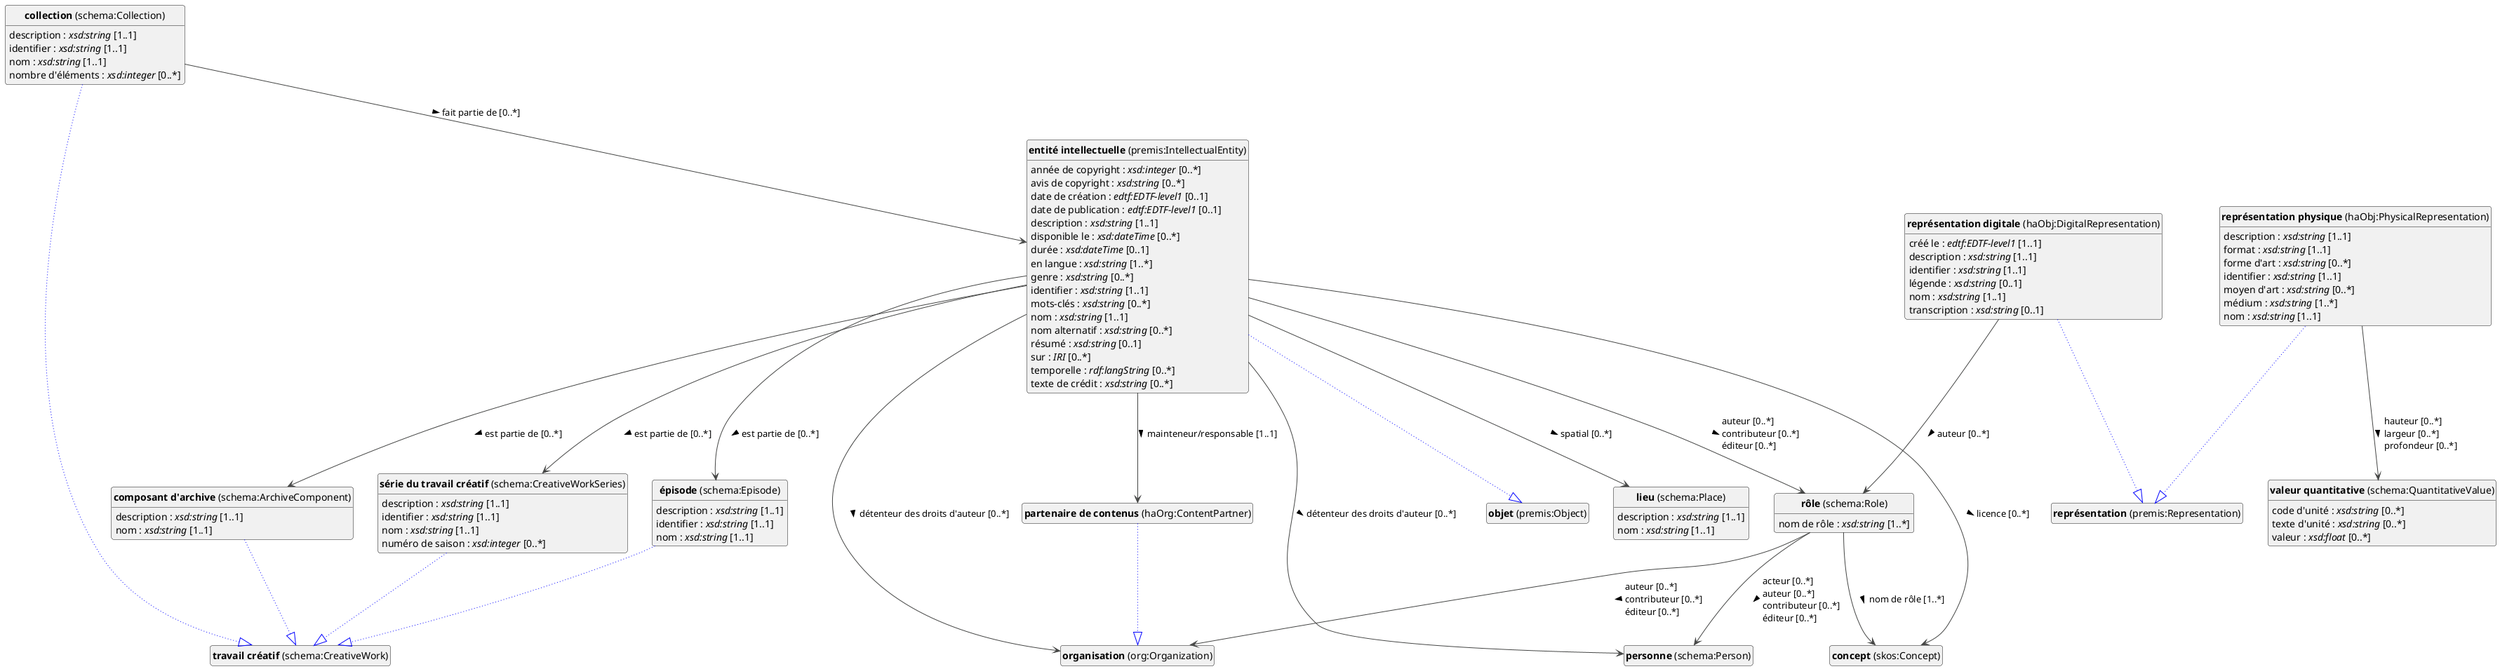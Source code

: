 @startuml
!theme vibrant
skinparam classFontSize 14
!define LIGHTORANGE
skinparam componentStyle uml2
skinparam wrapMessageWidth 1000
skinparam wrapWidth 1000
' skinparam ArrowColor #Maroon
' Remove shadows
skinparam shadowing false
'skinparam linetype polyline
skinparam ArrowMessageAlignment left
top to bottom direction


class "<b>collection</b> (schema:Collection)" as schema_Collection [[#schema%3ACollection]]
class "<b>travail créatif</b> (schema:CreativeWork)" as schema_CreativeWork [[#schema%3ACreativeWork]]
class "<b>composant d'archive</b> (schema:ArchiveComponent)" as schema_ArchiveComponent [[#schema%3AArchiveComponent]]
class "<b>travail créatif</b> (schema:CreativeWork)" as schema_CreativeWork [[#schema%3ACreativeWork]]
class "<b>concept</b> (skos:Concept)" as skos_Concept [[../../terms/fr#skos%3AConcept]]
class "<b>entité intellectuelle</b> (premis:IntellectualEntity)" as premis_IntellectualEntity [[#premis%3AIntellectualEntity]]
class "<b>objet</b> (premis:Object)" as premis_Object [[#premis%3AObject]]
class "<b>lieu</b> (schema:Place)" as schema_Place [[#schema%3APlace]]
class "<b>organisation</b> (org:Organization)" as org_Organization [[../../organization/fr#org%3AOrganization]]
class "<b>partenaire de contenus</b> (haOrg:ContentPartner)" as haOrg_ContentPartner [[../../organization/fr#haOrg%3AContentPartner]]
class "<b>organisation</b> (org:Organization)" as org_Organization [[#org%3AOrganization]]
class "<b>personne</b> (schema:Person)" as schema_Person [[../../organization/fr#schema%3APerson]]
class "<b>représentation digitale</b> (haObj:DigitalRepresentation)" as haObj_DigitalRepresentation [[#haObj%3ADigitalRepresentation]]
class "<b>représentation</b> (premis:Representation)" as premis_Representation [[#premis%3ARepresentation]]
class "<b>représentation physique</b> (haObj:PhysicalRepresentation)" as haObj_PhysicalRepresentation [[#haObj%3APhysicalRepresentation]]
class "<b>représentation</b> (premis:Representation)" as premis_Representation [[#premis%3ARepresentation]]
class "<b>rôle</b> (schema:Role)" as schema_Role [[#schema%3ARole]]
class "<b>série du travail créatif</b> (schema:CreativeWorkSeries)" as schema_CreativeWorkSeries [[#schema%3ACreativeWorkSeries]]
class "<b>travail créatif</b> (schema:CreativeWork)" as schema_CreativeWork [[#schema%3ACreativeWork]]
class "<b>valeur quantitative</b> (schema:QuantitativeValue)" as schema_QuantitativeValue [[#schema%3AQuantitativeValue]]
class "<b>épisode</b> (schema:Episode)" as schema_Episode [[#schema%3AEpisode]]
class "<b>travail créatif</b> (schema:CreativeWork)" as schema_CreativeWork [[#schema%3ACreativeWork]]

schema_Collection --|> schema_CreativeWork #blue;line.dotted;text:blue

schema_Collection : description : <i>xsd:string</i> [1..1]
schema_Collection : identifier : <i>xsd:string</i> [1..1]
schema_Collection : nom : <i>xsd:string</i> [1..1]
schema_Collection : nombre d'éléments : <i>xsd:integer</i> [0..*]
schema_Collection --> premis_IntellectualEntity :fait partie de [0..*]  > 



schema_ArchiveComponent --|> schema_CreativeWork #blue;line.dotted;text:blue

schema_ArchiveComponent : description : <i>xsd:string</i> [1..1]
schema_ArchiveComponent : nom : <i>xsd:string</i> [1..1]




premis_IntellectualEntity --|> premis_Object #blue;line.dotted;text:blue

premis_IntellectualEntity : année de copyright : <i>xsd:integer</i> [0..*]
premis_IntellectualEntity : avis de copyright : <i>xsd:string</i> [0..*]
premis_IntellectualEntity : date de création : <i>edtf:EDTF-level1</i> [0..1]
premis_IntellectualEntity : date de publication : <i>edtf:EDTF-level1</i> [0..1]
premis_IntellectualEntity : description : <i>xsd:string</i> [1..1]
premis_IntellectualEntity : disponible le : <i>xsd:dateTime</i> [0..*]
premis_IntellectualEntity : durée : <i>xsd:dateTime</i> [0..1]
premis_IntellectualEntity : en langue : <i>xsd:string</i> [1..*]
premis_IntellectualEntity : genre : <i>xsd:string</i> [0..*]
premis_IntellectualEntity : identifier : <i>xsd:string</i> [1..1]
premis_IntellectualEntity : mots-clés : <i>xsd:string</i> [0..*]
premis_IntellectualEntity : nom : <i>xsd:string</i> [1..1]
premis_IntellectualEntity : nom alternatif : <i>xsd:string</i> [0..*]
premis_IntellectualEntity : résumé : <i>xsd:string</i> [0..1]
premis_IntellectualEntity : sur : <i>IRI</i> [0..*]
premis_IntellectualEntity : temporelle : <i>rdf:langString</i> [0..*]
premis_IntellectualEntity : texte de crédit : <i>xsd:string</i> [0..*]


premis_IntellectualEntity --> haOrg_ContentPartner :mainteneur/responsable [1..1]  > 
premis_IntellectualEntity --> org_Organization :détenteur des droits d'auteur [0..*]  > 

premis_IntellectualEntity --> schema_ArchiveComponent :est partie de [0..*]  > 
premis_IntellectualEntity --> schema_CreativeWorkSeries :est partie de [0..*]  > 
premis_IntellectualEntity --> schema_Episode :est partie de [0..*]  > 
premis_IntellectualEntity --> schema_Person :détenteur des droits d'auteur [0..*]  > 
premis_IntellectualEntity --> schema_Place :spatial [0..*]  > 
premis_IntellectualEntity --> schema_Role :auteur [0..*]  \lcontributeur [0..*]  \léditeur [0..*]  > 
premis_IntellectualEntity --> skos_Concept :licence [0..*]  > 





schema_Place : description : <i>xsd:string</i> [1..1]
schema_Place : nom : <i>xsd:string</i> [1..1]




haOrg_ContentPartner --|> org_Organization #blue;line.dotted;text:blue




haObj_DigitalRepresentation --|> premis_Representation #blue;line.dotted;text:blue

haObj_DigitalRepresentation : créé le : <i>edtf:EDTF-level1</i> [1..1]
haObj_DigitalRepresentation : description : <i>xsd:string</i> [1..1]
haObj_DigitalRepresentation : identifier : <i>xsd:string</i> [1..1]
haObj_DigitalRepresentation : légende : <i>xsd:string</i> [0..1]
haObj_DigitalRepresentation : nom : <i>xsd:string</i> [1..1]
haObj_DigitalRepresentation : transcription : <i>xsd:string</i> [0..1]

haObj_DigitalRepresentation --> schema_Role :auteur [0..*]  > 


haObj_PhysicalRepresentation --|> premis_Representation #blue;line.dotted;text:blue

haObj_PhysicalRepresentation : description : <i>xsd:string</i> [1..1]
haObj_PhysicalRepresentation : format : <i>xsd:string</i> [1..1]
haObj_PhysicalRepresentation : forme d'art : <i>xsd:string</i> [0..*]
haObj_PhysicalRepresentation : identifier : <i>xsd:string</i> [1..1]
haObj_PhysicalRepresentation : moyen d'art : <i>xsd:string</i> [0..*]
haObj_PhysicalRepresentation : médium : <i>xsd:string</i> [1..*]
haObj_PhysicalRepresentation : nom : <i>xsd:string</i> [1..1]
haObj_PhysicalRepresentation --> schema_QuantitativeValue :hauteur [0..*]  \llargeur [0..*]  \lprofondeur [0..*]  > 



schema_Role : nom de rôle : <i>xsd:string</i> [1..*]
schema_Role --> org_Organization :auteur [0..*]  \lcontributeur [0..*]  \léditeur [0..*]  > 
schema_Role --> schema_Person :acteur [0..*]  \lauteur [0..*]  \lcontributeur [0..*]  \léditeur [0..*]  > 
schema_Role --> skos_Concept :nom de rôle [1..*]  > 


schema_CreativeWorkSeries --|> schema_CreativeWork #blue;line.dotted;text:blue

schema_CreativeWorkSeries : description : <i>xsd:string</i> [1..1]
schema_CreativeWorkSeries : identifier : <i>xsd:string</i> [1..1]
schema_CreativeWorkSeries : nom : <i>xsd:string</i> [1..1]
schema_CreativeWorkSeries : numéro de saison : <i>xsd:integer</i> [0..*]




schema_QuantitativeValue : code d'unité : <i>xsd:string</i> [0..*]
schema_QuantitativeValue : texte d'unité : <i>xsd:string</i> [0..*]
schema_QuantitativeValue : valeur : <i>xsd:float</i> [0..*]



schema_Episode --|> schema_CreativeWork #blue;line.dotted;text:blue

schema_Episode : description : <i>xsd:string</i> [1..1]
schema_Episode : identifier : <i>xsd:string</i> [1..1]
schema_Episode : nom : <i>xsd:string</i> [1..1]



hide circle
hide methods
hide empty members
@enduml


